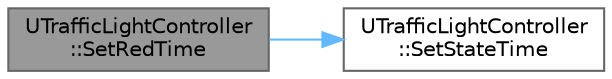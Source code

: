 digraph "UTrafficLightController::SetRedTime"
{
 // INTERACTIVE_SVG=YES
 // LATEX_PDF_SIZE
  bgcolor="transparent";
  edge [fontname=Helvetica,fontsize=10,labelfontname=Helvetica,labelfontsize=10];
  node [fontname=Helvetica,fontsize=10,shape=box,height=0.2,width=0.4];
  rankdir="LR";
  Node1 [id="Node000001",label="UTrafficLightController\l::SetRedTime",height=0.2,width=0.4,color="gray40", fillcolor="grey60", style="filled", fontcolor="black",tooltip=" "];
  Node1 -> Node2 [id="edge1_Node000001_Node000002",color="steelblue1",style="solid",tooltip=" "];
  Node2 [id="Node000002",label="UTrafficLightController\l::SetStateTime",height=0.2,width=0.4,color="grey40", fillcolor="white", style="filled",URL="$d3/d08/classUTrafficLightController.html#aeb339451830a51d896242fb9271d7643",tooltip=" "];
}
